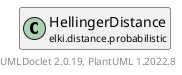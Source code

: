 @startuml
    remove .*\.(Instance|Par|Parameterizer|Factory)$
    set namespaceSeparator none
    hide empty fields
    hide empty methods

    class "<size:14>HellingerDistance.Par\n<size:10>elki.distance.probabilistic" as elki.distance.probabilistic.HellingerDistance.Par [[HellingerDistance.Par.html]] {
        +make(): HellingerDistance
    }

    interface "<size:14>Parameterizer\n<size:10>elki.utilities.optionhandling" as elki.utilities.optionhandling.Parameterizer [[../../utilities/optionhandling/Parameterizer.html]] {
        {abstract} +make(): Object
    }
    class "<size:14>HellingerDistance\n<size:10>elki.distance.probabilistic" as elki.distance.probabilistic.HellingerDistance [[HellingerDistance.html]]

    elki.utilities.optionhandling.Parameterizer <|.. elki.distance.probabilistic.HellingerDistance.Par
    elki.distance.probabilistic.HellingerDistance +-- elki.distance.probabilistic.HellingerDistance.Par

    center footer UMLDoclet 2.0.19, PlantUML 1.2022.8
@enduml
